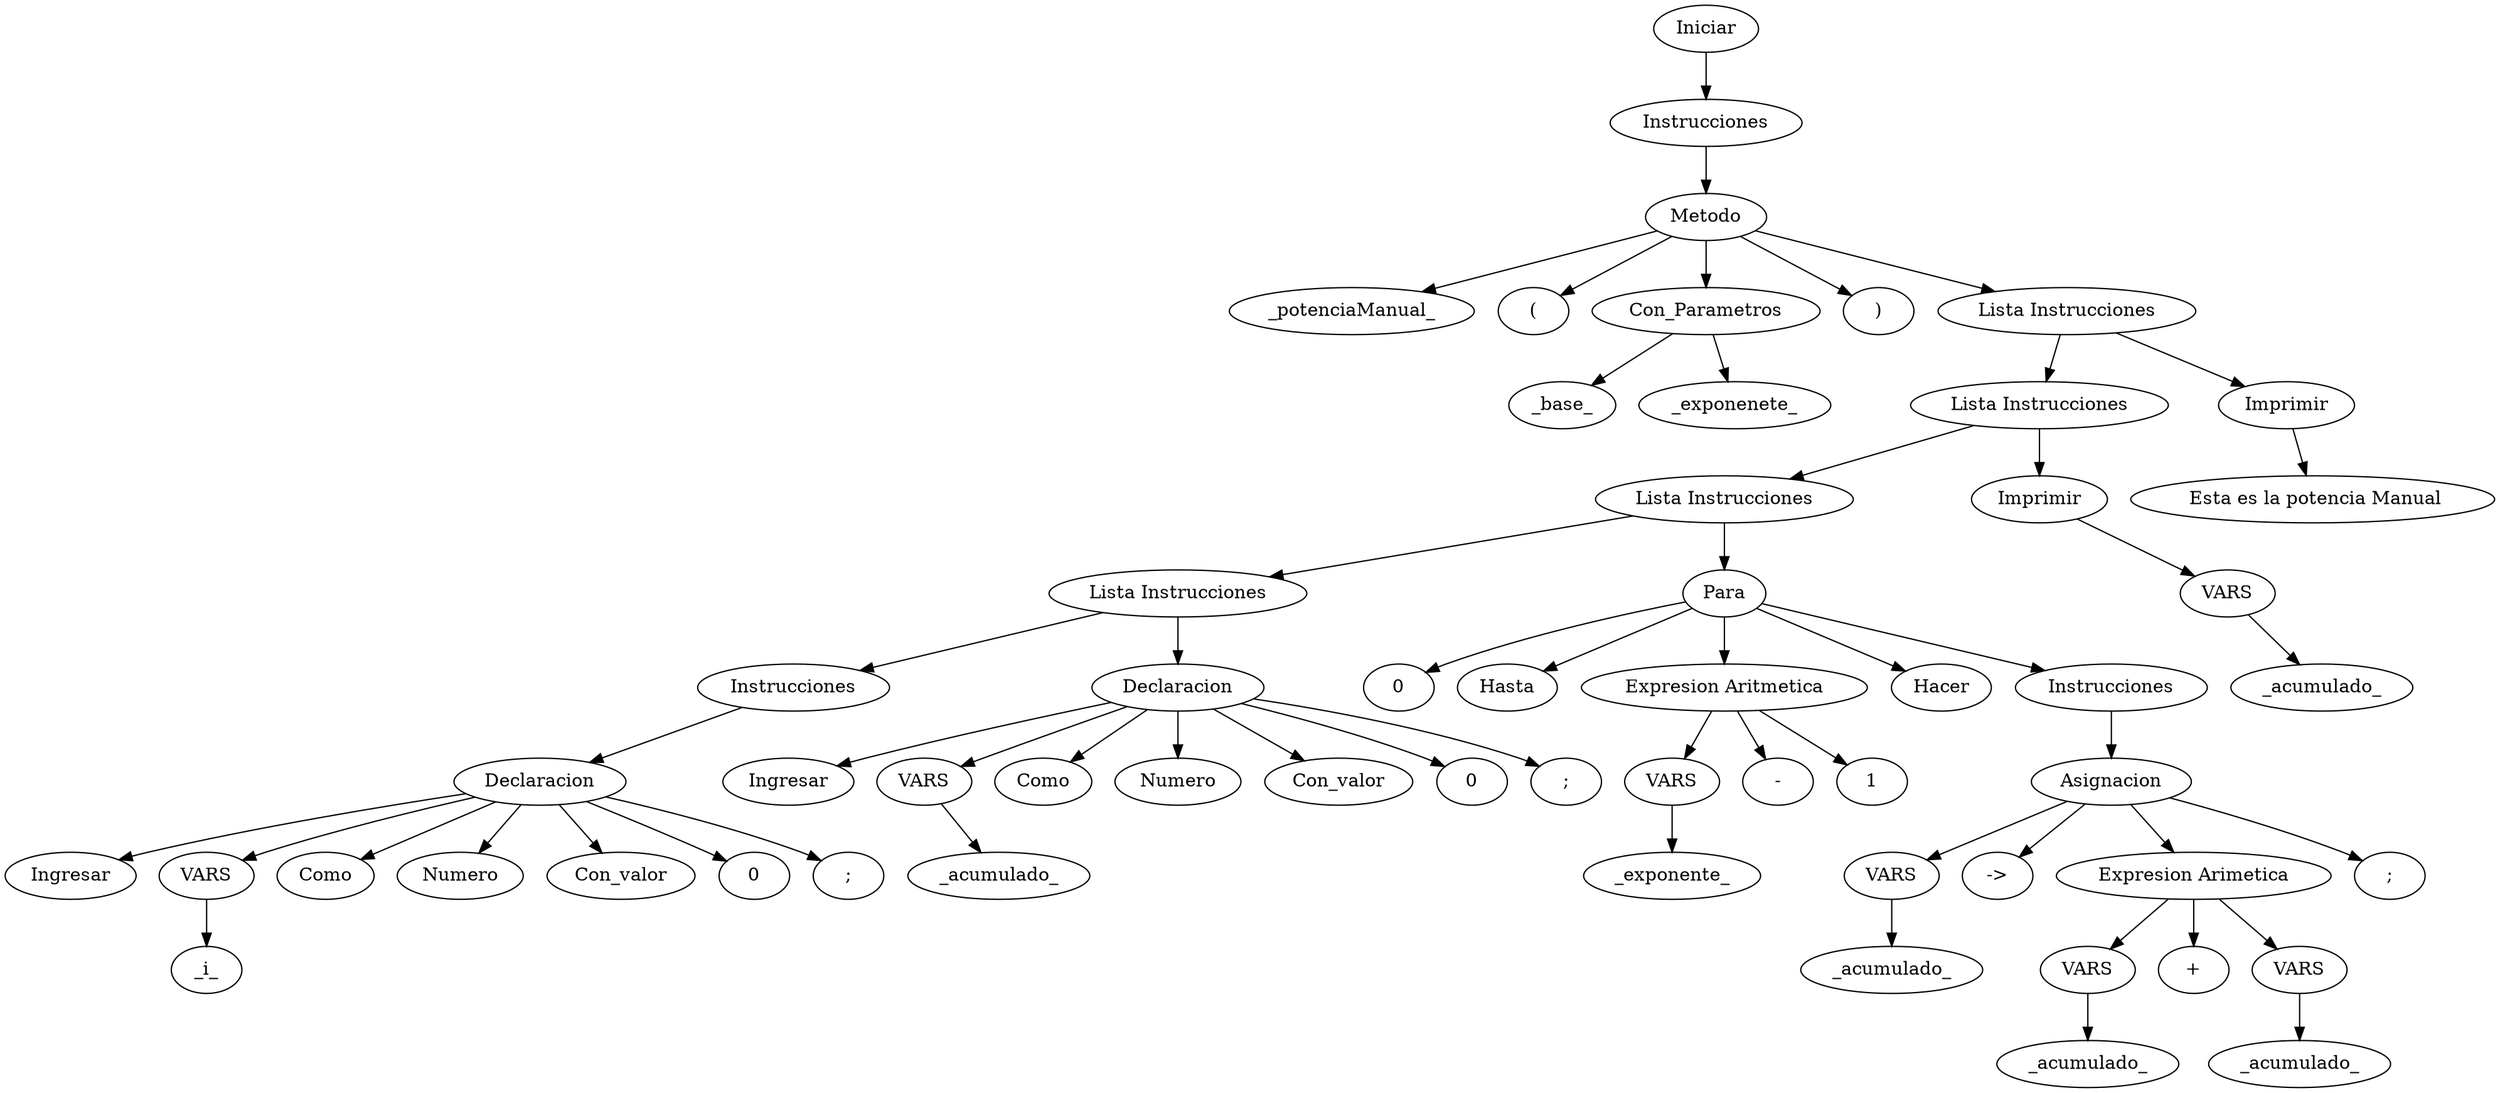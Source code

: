 digraph G{
"node1075676589" [ label = "Iniciar",];
"node2136105748" [ label = "Instrucciones",];
"node1783632934" [ label = "Metodo",];
"node792765610" [ label = "_potenciaManual_",];
"node1783632934" -> "node792765610" [ label = "",];
"node64777218" [ label = "(",];
"node1783632934" -> "node64777218" [ label = "",];
"node1870325166" [ label = "Con_Parametros",];
"node90254659" [ label = "_base_",];
"node1870325166" -> "node90254659" [ label = "",];
"node799980721" [ label = "_exponenete_",];
"node1870325166" -> "node799980721" [ label = "",];
"node1783632934" -> "node1870325166" [ label = "",];
"node1341286714" [ label = ")",];
"node1783632934" -> "node1341286714" [ label = "",];
"node2006819583" [ label = "Lista Instrucciones",];
"node2073727610" [ label = "Lista Instrucciones",];
"node554427020" [ label = "Lista Instrucciones",];
"node2104292398" [ label = "Lista Instrucciones",];
"node1736190758" [ label = "Instrucciones",];
"node1222278385" [ label = "Declaracion",];
"node909895908" [ label = "Ingresar",];
"node1222278385" -> "node909895908" [ label = "",];
"node753710985" [ label = "VARS",];
"node718249001" [ label = "_i_",];
"node753710985" -> "node718249001" [ label = "",];
"node1222278385" -> "node753710985" [ label = "",];
"node828981365" [ label = "Como",];
"node1222278385" -> "node828981365" [ label = "",];
"node1484583540" [ label = "Numero",];
"node1222278385" -> "node1484583540" [ label = "",];
"node300242445" [ label = "Con_valor",];
"node1222278385" -> "node300242445" [ label = "",];
"node1193131724" [ label = "0",];
"node1222278385" -> "node1193131724" [ label = "",];
"node1007432882" [ label = ";",];
"node1222278385" -> "node1007432882" [ label = "",];
"node1736190758" -> "node1222278385" [ label = "",];
"node2104292398" -> "node1736190758" [ label = "",];
"node56397333" [ label = "Declaracion",];
"node951252301" [ label = "Ingresar",];
"node56397333" -> "node951252301" [ label = "",];
"node317966153" [ label = "VARS",];
"node1325914113" [ label = "_acumulado_",];
"node317966153" -> "node1325914113" [ label = "",];
"node56397333" -> "node317966153" [ label = "",];
"node676121554" [ label = "Como",];
"node56397333" -> "node676121554" [ label = "",];
"node133913355" [ label = "Numero",];
"node56397333" -> "node133913355" [ label = "",];
"node188620082" [ label = "Con_valor",];
"node56397333" -> "node188620082" [ label = "",];
"node2047347588" [ label = "0",];
"node56397333" -> "node2047347588" [ label = "",];
"node886332748" [ label = ";",];
"node56397333" -> "node886332748" [ label = "",];
"node2104292398" -> "node56397333" [ label = "",];
"node554427020" -> "node2104292398" [ label = "",];
"node1764391902" [ label = "Para",];
"node302398532" [ label = "0",];
"node1764391902" -> "node302398532" [ label = "",];
"node686309803" [ label = "Hasta",];
"node1764391902" -> "node686309803" [ label = "",];
"node1044404167" [ label = "Expresion Aritmetica",];
"node68038490" [ label = "VARS",];
"node667535235" [ label = "_exponente_",];
"node68038490" -> "node667535235" [ label = "",];
"node1044404167" -> "node68038490" [ label = "",];
"node1304833992" [ label = "-",];
"node1044404167" -> "node1304833992" [ label = "",];
"node1896134616" [ label = "1",];
"node1044404167" -> "node1896134616" [ label = "",];
"node1764391902" -> "node1044404167" [ label = "",];
"node75838045" [ label = "Hacer",];
"node1764391902" -> "node75838045" [ label = "",];
"node1838745745" [ label = "Instrucciones",];
"node291361413" [ label = "Asignacion",];
"node1169366273" [ label = "VARS",];
"node1745475632" [ label = "_acumulado_",];
"node1169366273" -> "node1745475632" [ label = "",];
"node291361413" -> "node1169366273" [ label = "",];
"node1299290144" [ label = "->",];
"node291361413" -> "node1299290144" [ label = "",];
"node843555569" [ label = "Expresion Arimetica",];
"node1874983597" [ label = "VARS",];
"node1236231997" [ label = "_acumulado_",];
"node1874983597" -> "node1236231997" [ label = "",];
"node843555569" -> "node1874983597" [ label = "",];
"node148788912" [ label = "+",];
"node843555569" -> "node148788912" [ label = "",];
"node117517680" [ label = "VARS",];
"node1735769007" [ label = "_acumulado_",];
"node117517680" -> "node1735769007" [ label = "",];
"node843555569" -> "node117517680" [ label = "",];
"node291361413" -> "node843555569" [ label = "",];
"node1431420659" [ label = ";",];
"node291361413" -> "node1431420659" [ label = "",];
"node1838745745" -> "node291361413" [ label = "",];
"node1764391902" -> "node1838745745" [ label = "",];
"node554427020" -> "node1764391902" [ label = "",];
"node2073727610" -> "node554427020" [ label = "",];
"node801114431" [ label = "Imprimir",];
"node556063514" [ label = "VARS",];
"node1808184402" [ label = "_acumulado_",];
"node556063514" -> "node1808184402" [ label = "",];
"node801114431" -> "node556063514" [ label = "",];
"node2073727610" -> "node801114431" [ label = "",];
"node2006819583" -> "node2073727610" [ label = "",];
"node867711487" [ label = "Imprimir",];
"node480139078" [ label = " Esta es la potencia Manual",];
"node867711487" -> "node480139078" [ label = "",];
"node2006819583" -> "node867711487" [ label = "",];
"node1783632934" -> "node2006819583" [ label = "",];
"node2136105748" -> "node1783632934" [ label = "",];
"node1075676589" -> "node2136105748" [ label = "",];
}